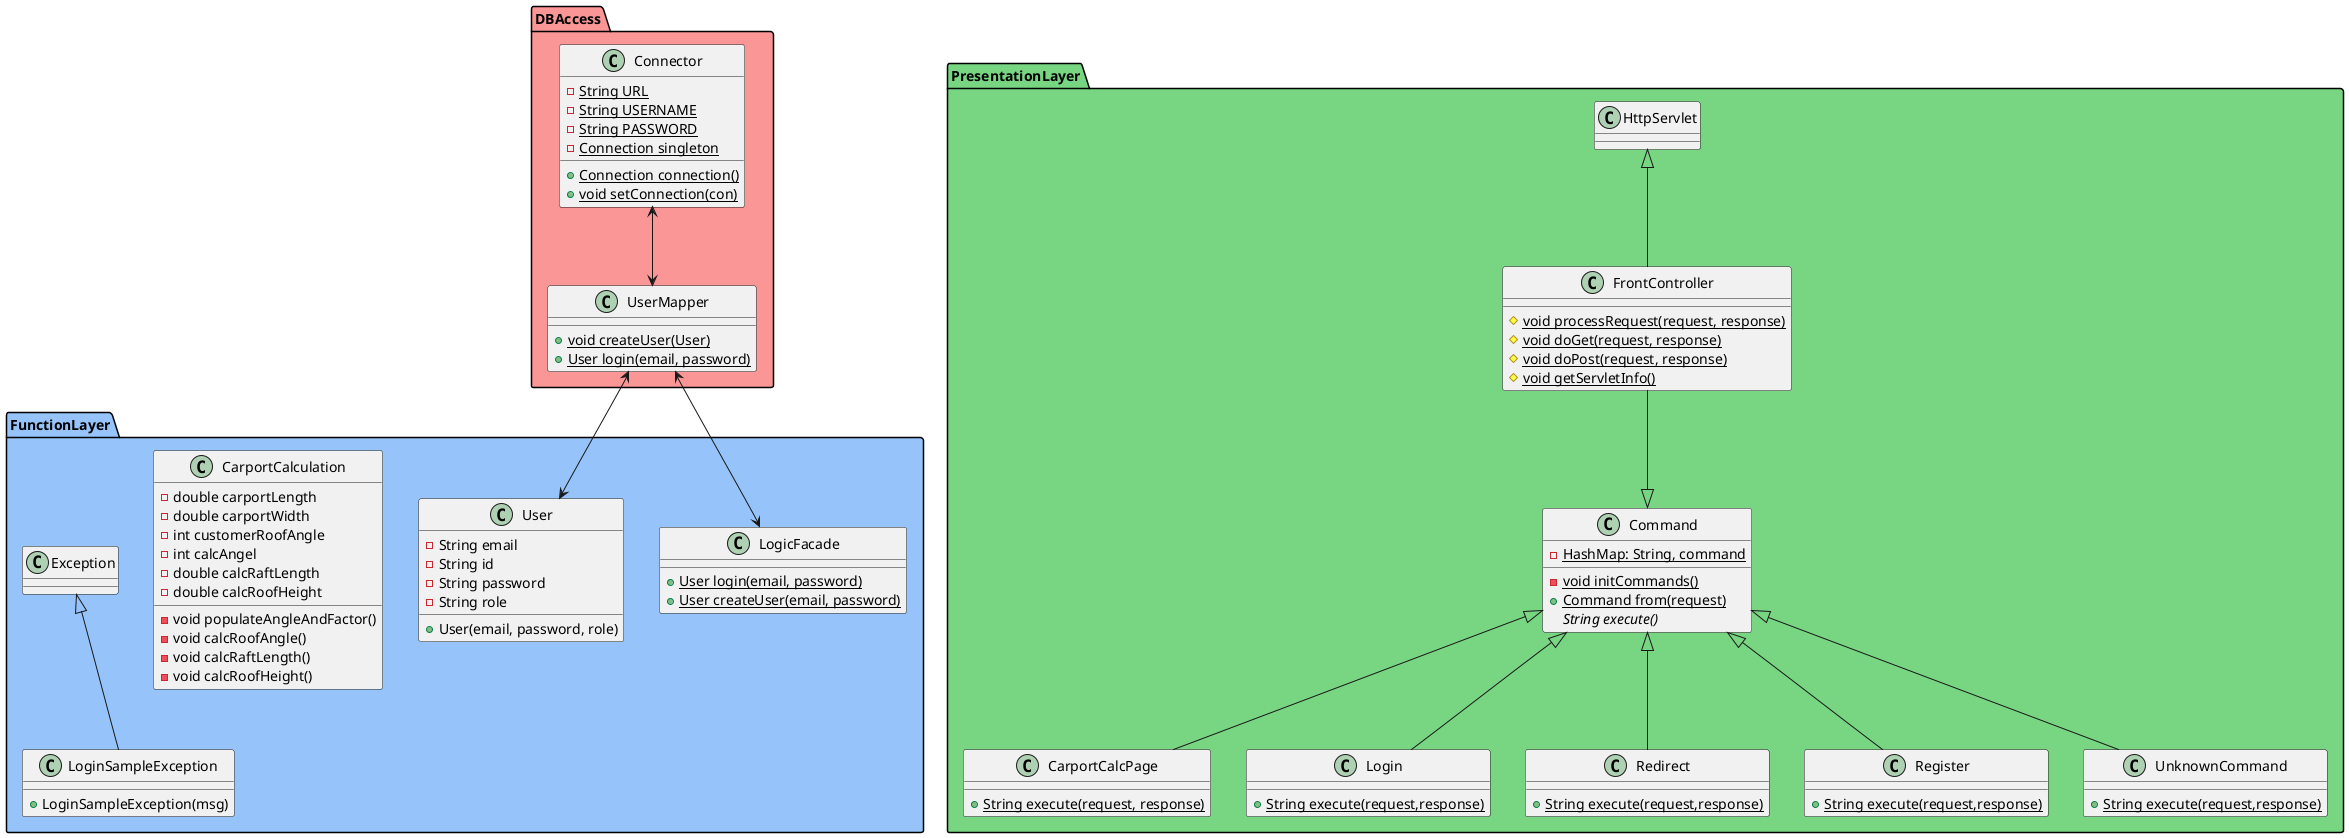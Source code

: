 @startuml

package "DBAccess" #fa9696 {

Class UserMapper{
{static}+void createUser(User)
{static}+User login(email, password)
}

class Connector{
{static}-String URL
{static}-String USERNAME
{static}-String PASSWORD
{static}-Connection singleton
{static}+Connection connection()
{static}+void setConnection(con)
}

}
/'
Comment
'/

package "FunctionLayer" #96c4fa {

LogicFacade <--> UserMapper
Connector <--> UserMapper
UserMapper <--> User

class CarportCalculation{
-double carportLength
-double carportWidth
-int customerRoofAngle
-int calcAngel
-double calcRaftLength
-double calcRoofHeight
-void populateAngleAndFactor()
-void calcRoofAngle()
-void calcRaftLength()
-void calcRoofHeight()
}

class LogicFacade {
{static}+User login(email, password)
{static}+User createUser(email, password)
}

class LoginSampleException extends Exception{
+LoginSampleException(msg)
}

class User{
-String email
-String id
-String password
-String role
+User(email, password, role)
}

}

package "PresentationLayer" #78d683 {

FrontController --|> Command

class Command{
{Static}-HashMap: String, command
{Static}-void initCommands()
{Static}+Command from(request)
{abstract} String execute()
}

class CarportCalcPage extends Command{
{Static}+String execute(request, response)
}

class FrontController extends HttpServlet{
{Static}#void processRequest(request, response)
{Static}#void doGet(request, response)
{Static}#void doPost(request, response)
{Static}#void getServletInfo()
}

class Login extends Command{
{Static}+String execute(request,response)
}

class Redirect extends Command{
{Static}+String execute(request,response)
}

class Register extends Command{
{Static}+String execute(request,response)
}

class UnknownCommand extends Command{
{Static}+String execute(request,response)
}

}

@enduml